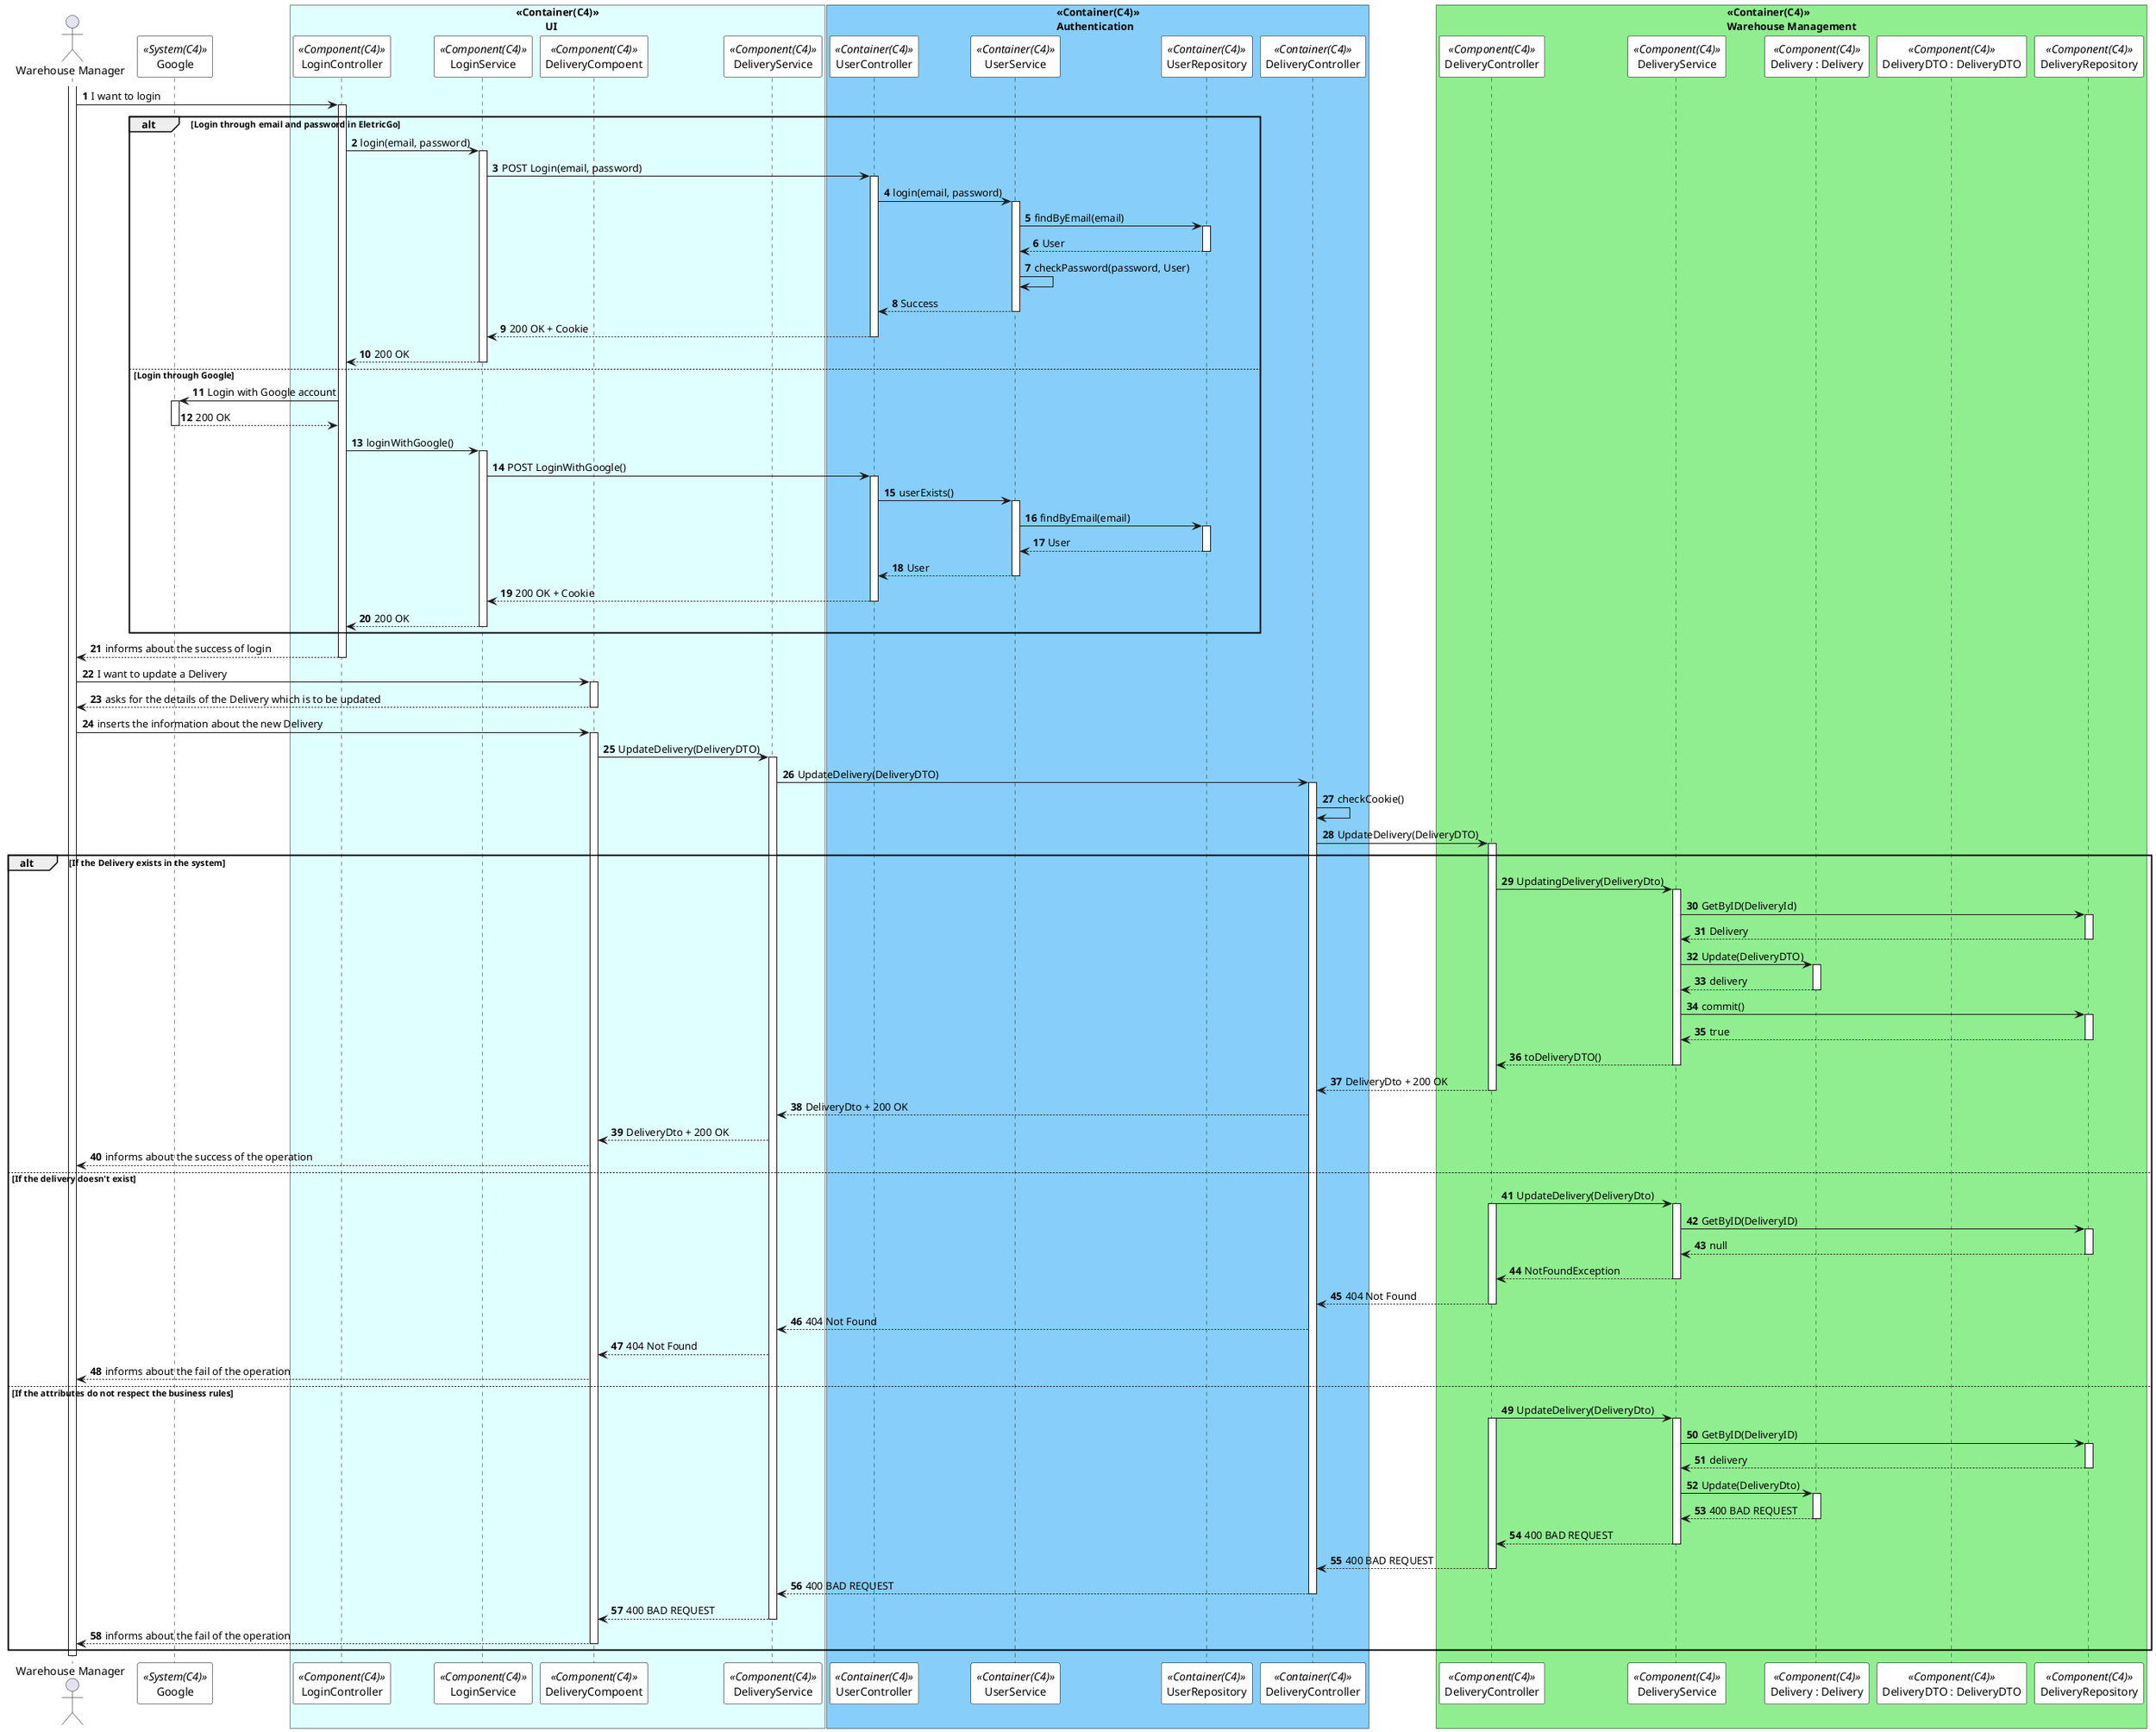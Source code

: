 @startuml updateDeliverySD
autonumber

skinparam sequence {
ParticipantBorderColor black
ParticipantBackgroundColor white
}

actor "Warehouse Manager" as admin

participant Google as Google <<System(C4)>>

box "<<System(C4)>>\n       EletricGo" #LightYellow

    box "<<Container(C4)>>\n           UI" #LightCyan
        
        participant LoginController as LoginC <<Component(C4)>>
        participant LoginService as LoginS <<Component(C4)>>
    
    
    
        participant DeliveryCompoent as DeliveryC <<Component(C4)>>
        participant DeliveryService as DeliveryS <<Component(C4)>>
        

    end box

    box "<<Container(C4)>>\nAuthentication" #LightSkyBlue

        participant UserController as UserCTRL <<Container(C4)>> 
        participant UserService as UserServ <<Container(C4)>> 
        participant UserRepository as UserRepo <<Container(C4)>> 

        participant DeliveryController as DeliveryCTRL <<Container(C4)>>

    end box


    box "<<Container(C4)>>\nWarehouse Management" #LightGreen
        participant DeliveryController as  CTL <<Component(C4)>>
        participant DeliveryService as  SV <<Component(C4)>>
        participant "Delivery : Delivery" as  delivery <<Component(C4)>>
        participant "DeliveryDTO : DeliveryDTO" as  DTO <<Component(C4)>>
        participant DeliveryRepository as  DR <<Component(C4)>>
    end box
end box

activate admin
admin->LoginC: I want to login
activate LoginC

alt Login through email and password in EletricGo


    LoginC -> LoginS: login(email, password)
    activate LoginS
    LoginS -> UserCTRL: POST Login(email, password)
    activate UserCTRL

    UserCTRL -> UserServ: login(email, password)
    activate UserServ
    UserServ -> UserRepo: findByEmail(email)
    activate UserRepo
    UserRepo --> UserServ: User
    deactivate UserRepo
    UserServ -> UserServ: checkPassword(password, User)
    UserServ --> UserCTRL: Success
    deactivate UserServ


    UserCTRL --> LoginS: 200 OK + Cookie
    deactivate UserCTRL

    LoginS --> LoginC: 200 OK
    deactivate LoginS

else Login through Google

    LoginC -> Google: Login with Google account
    activate Google
    Google --> LoginC: 200 OK
    deactivate Google
    LoginC -> LoginS: loginWithGoogle()
    activate LoginS
    LoginS -> UserCTRL: POST LoginWithGoogle()
    activate UserCTRL
    UserCTRL -> UserServ: userExists()
    activate UserServ
    UserServ -> UserRepo: findByEmail(email)
    activate UserRepo
    UserRepo --> UserServ: User
    deactivate UserRepo
    UserServ --> UserCTRL: User
    deactivate UserServ
    UserCTRL --> LoginS: 200 OK + Cookie
    deactivate UserCTRL
    LoginS --> LoginC: 200 OK
    deactivate LoginS


end



LoginC --> admin: informs about the success of login
deactivate LoginC

admin -> DeliveryC: I want to update a Delivery
activate DeliveryC

DeliveryC --> admin: asks for the details of the Delivery which is to be updated
deactivate DeliveryC

admin -> DeliveryC: inserts the information about the new Delivery
activate DeliveryC

DeliveryC -> DeliveryS: UpdateDelivery(DeliveryDTO)
activate DeliveryS

DeliveryS -> DeliveryCTRL: UpdateDelivery(DeliveryDTO)
activate DeliveryCTRL

DeliveryCTRL -> DeliveryCTRL: checkCookie()

DeliveryCTRL -> CTL: UpdateDelivery(DeliveryDTO)
activate CTL


alt If the Delivery exists in the system


    CTL -> SV : UpdatingDelivery(DeliveryDto)
    activate SV

    SV -> DR: GetByID(DeliveryId)
    activate DR
    DR --> SV: Delivery
    deactivate DR

    SV -> delivery : Update(DeliveryDTO)
    activate delivery
    delivery --> SV : delivery 
    deactivate delivery

    SV -> DR : commit()
    activate DR
    DR --> SV : true
     deactivate DR
    SV --> CTL : toDeliveryDTO()
   
    deactivate SV
    CTL --> DeliveryCTRL : DeliveryDto + 200 OK
    deactivate CTL

    DeliveryCTRL --> DeliveryS : DeliveryDto + 200 OK


    DeliveryS --> DeliveryC : DeliveryDto + 200 OK


    DeliveryC --> admin: informs about the success of the operation


else If the delivery doesn't exist


    CTL -> SV : UpdateDelivery(DeliveryDto)
    activate CTL
    activate SV

    SV -> DR : GetByID(DeliveryID)
    activate DR
    DR --> SV : null
    deactivate DR


    SV --> CTL : NotFoundException
    deactivate SV
    CTL --> DeliveryCTRL : 404 Not Found
    deactivate CTL

    DeliveryCTRL --> DeliveryS : 404 Not Found


    DeliveryS --> DeliveryC : 404 Not Found


    DeliveryC --> admin: informs about the fail of the operation


else If the attributes do not respect the business rules


    CTL -> SV : UpdateDelivery(DeliveryDto)
    activate CTL
    activate SV

    SV -> DR : GetByID(DeliveryID)
    activate DR
    DR --> SV : delivery
    deactivate DR

    SV -> delivery : Update(DeliveryDto)


    activate delivery
    delivery --> SV : 400 BAD REQUEST
    deactivate delivery

    SV --> CTL : 400 BAD REQUEST
    deactivate SV
    CTL --> DeliveryCTRL : 400 BAD REQUEST
    deactivate CTL
    DeliveryCTRL --> DeliveryS : 400 BAD REQUEST
    deactivate DeliveryCTRL
    DeliveryS --> DeliveryC : 400 BAD REQUEST
    deactivate DeliveryS
    DeliveryC --> admin: informs about the fail of the operation
    deactivate DeliveryC

end 
deactivate admin

@enduml
